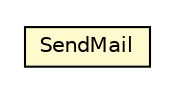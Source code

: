#!/usr/local/bin/dot
#
# Class diagram 
# Generated by UMLGraph version R5_6-24-gf6e263 (http://www.umlgraph.org/)
#

digraph G {
	edge [fontname="Helvetica",fontsize=10,labelfontname="Helvetica",labelfontsize=10];
	node [fontname="Helvetica",fontsize=10,shape=plaintext];
	nodesep=0.25;
	ranksep=0.5;
	// org.universAAL.ri.keepalive.receiver.SendMail
	c7331001 [label=<<table title="org.universAAL.ri.keepalive.receiver.SendMail" border="0" cellborder="1" cellspacing="0" cellpadding="2" port="p" bgcolor="lemonChiffon" href="./SendMail.html">
		<tr><td><table border="0" cellspacing="0" cellpadding="1">
<tr><td align="center" balign="center"> SendMail </td></tr>
		</table></td></tr>
		</table>>, URL="./SendMail.html", fontname="Helvetica", fontcolor="black", fontsize=10.0];
}

